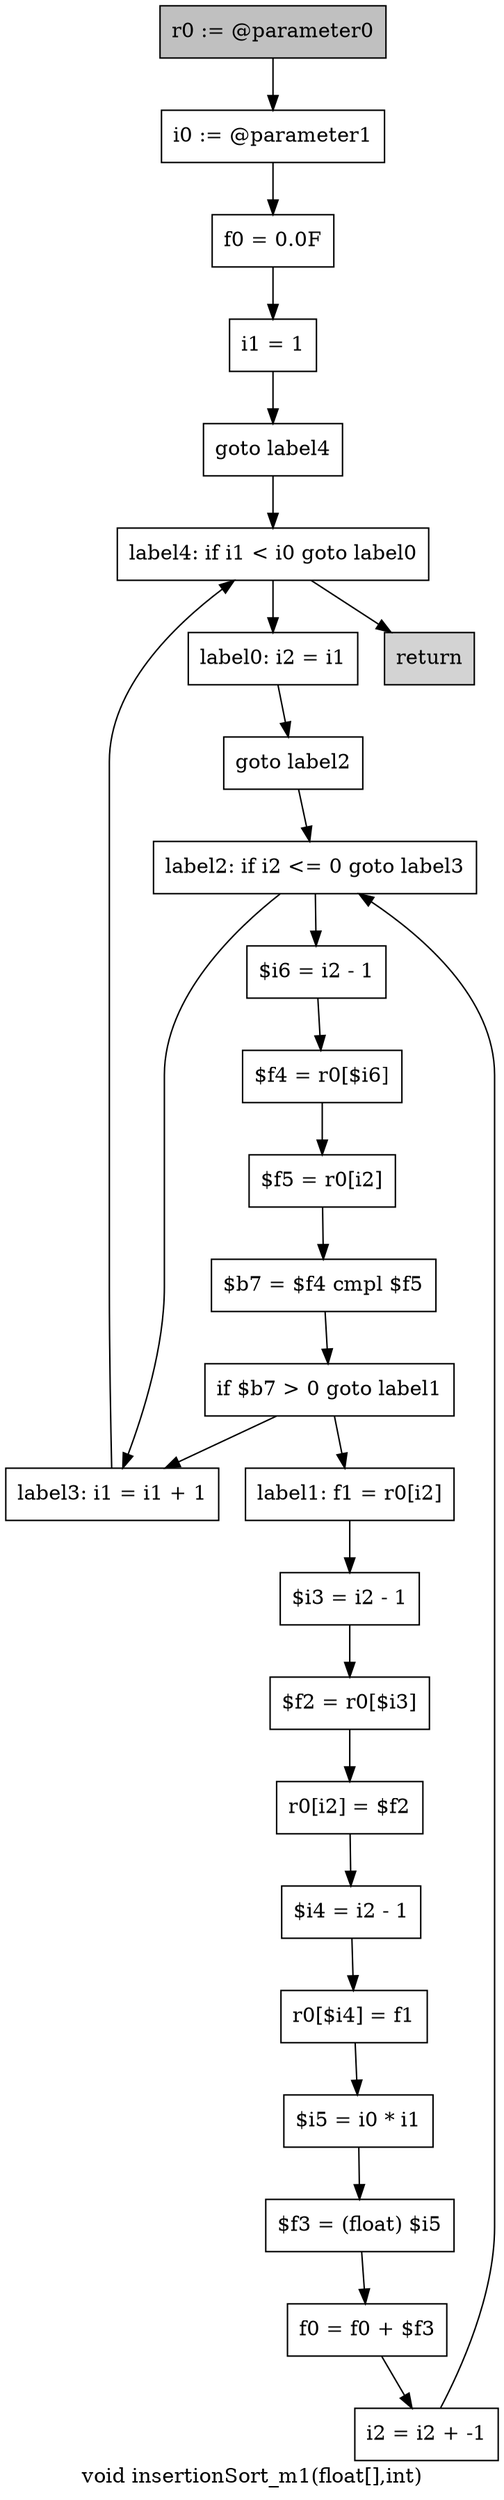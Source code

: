 digraph "void insertionSort_m1(float[],int)" {
    label="void insertionSort_m1(float[],int)";
    node [shape=box];
    "0" [style=filled,fillcolor=gray,label="r0 := @parameter0",];
    "1" [label="i0 := @parameter1",];
    "0"->"1";
    "2" [label="f0 = 0.0F",];
    "1"->"2";
    "3" [label="i1 = 1",];
    "2"->"3";
    "4" [label="goto label4",];
    "3"->"4";
    "24" [label="label4: if i1 < i0 goto label0",];
    "4"->"24";
    "5" [label="label0: i2 = i1",];
    "6" [label="goto label2",];
    "5"->"6";
    "17" [label="label2: if i2 <= 0 goto label3",];
    "6"->"17";
    "7" [label="label1: f1 = r0[i2]",];
    "8" [label="$i3 = i2 - 1",];
    "7"->"8";
    "9" [label="$f2 = r0[$i3]",];
    "8"->"9";
    "10" [label="r0[i2] = $f2",];
    "9"->"10";
    "11" [label="$i4 = i2 - 1",];
    "10"->"11";
    "12" [label="r0[$i4] = f1",];
    "11"->"12";
    "13" [label="$i5 = i0 * i1",];
    "12"->"13";
    "14" [label="$f3 = (float) $i5",];
    "13"->"14";
    "15" [label="f0 = f0 + $f3",];
    "14"->"15";
    "16" [label="i2 = i2 + -1",];
    "15"->"16";
    "16"->"17";
    "18" [label="$i6 = i2 - 1",];
    "17"->"18";
    "23" [label="label3: i1 = i1 + 1",];
    "17"->"23";
    "19" [label="$f4 = r0[$i6]",];
    "18"->"19";
    "20" [label="$f5 = r0[i2]",];
    "19"->"20";
    "21" [label="$b7 = $f4 cmpl $f5",];
    "20"->"21";
    "22" [label="if $b7 > 0 goto label1",];
    "21"->"22";
    "22"->"7";
    "22"->"23";
    "23"->"24";
    "24"->"5";
    "25" [style=filled,fillcolor=lightgray,label="return",];
    "24"->"25";
}
